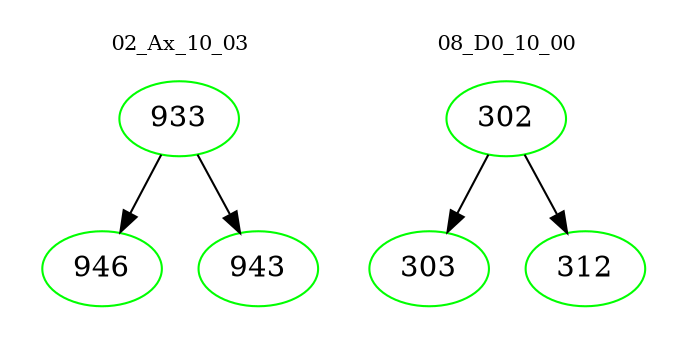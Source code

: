digraph{
subgraph cluster_0 {
color = white
label = "02_Ax_10_03";
fontsize=10;
T0_933 [label="933", color="green"]
T0_933 -> T0_946 [color="black"]
T0_946 [label="946", color="green"]
T0_933 -> T0_943 [color="black"]
T0_943 [label="943", color="green"]
}
subgraph cluster_1 {
color = white
label = "08_D0_10_00";
fontsize=10;
T1_302 [label="302", color="green"]
T1_302 -> T1_303 [color="black"]
T1_303 [label="303", color="green"]
T1_302 -> T1_312 [color="black"]
T1_312 [label="312", color="green"]
}
}
